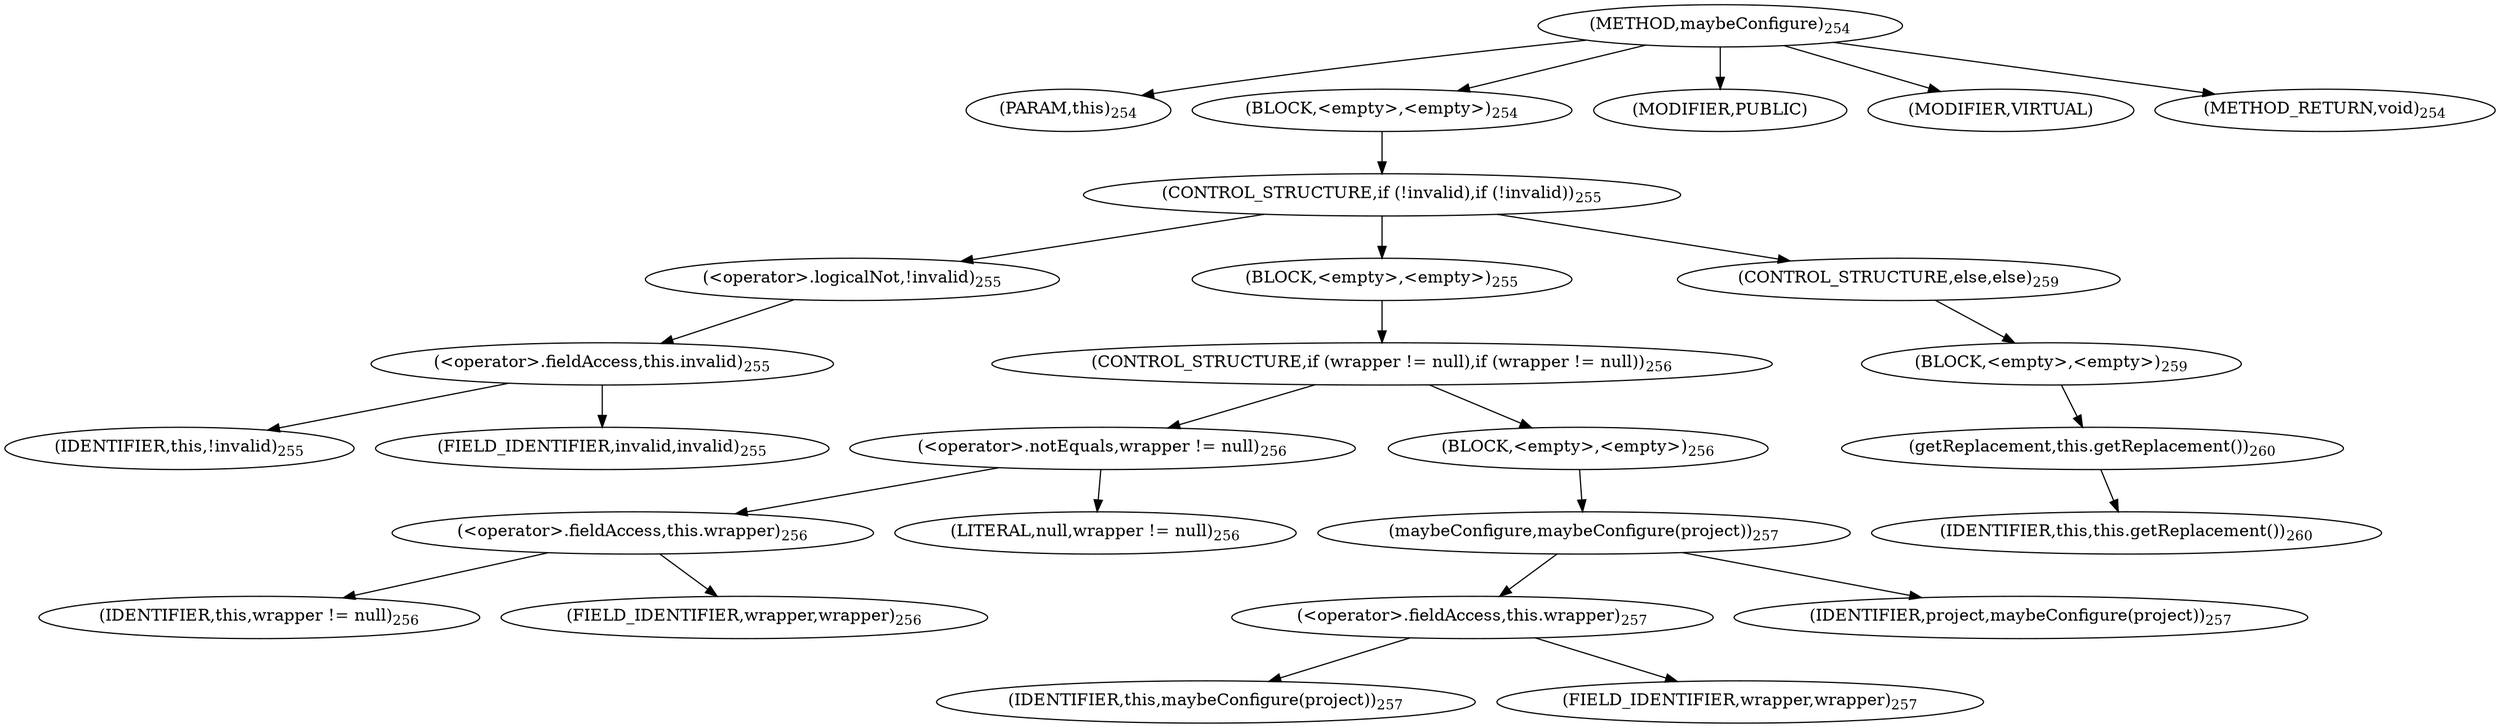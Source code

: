 digraph "maybeConfigure" {  
"253" [label = <(METHOD,maybeConfigure)<SUB>254</SUB>> ]
"17" [label = <(PARAM,this)<SUB>254</SUB>> ]
"254" [label = <(BLOCK,&lt;empty&gt;,&lt;empty&gt;)<SUB>254</SUB>> ]
"255" [label = <(CONTROL_STRUCTURE,if (!invalid),if (!invalid))<SUB>255</SUB>> ]
"256" [label = <(&lt;operator&gt;.logicalNot,!invalid)<SUB>255</SUB>> ]
"257" [label = <(&lt;operator&gt;.fieldAccess,this.invalid)<SUB>255</SUB>> ]
"258" [label = <(IDENTIFIER,this,!invalid)<SUB>255</SUB>> ]
"259" [label = <(FIELD_IDENTIFIER,invalid,invalid)<SUB>255</SUB>> ]
"260" [label = <(BLOCK,&lt;empty&gt;,&lt;empty&gt;)<SUB>255</SUB>> ]
"261" [label = <(CONTROL_STRUCTURE,if (wrapper != null),if (wrapper != null))<SUB>256</SUB>> ]
"262" [label = <(&lt;operator&gt;.notEquals,wrapper != null)<SUB>256</SUB>> ]
"263" [label = <(&lt;operator&gt;.fieldAccess,this.wrapper)<SUB>256</SUB>> ]
"264" [label = <(IDENTIFIER,this,wrapper != null)<SUB>256</SUB>> ]
"265" [label = <(FIELD_IDENTIFIER,wrapper,wrapper)<SUB>256</SUB>> ]
"266" [label = <(LITERAL,null,wrapper != null)<SUB>256</SUB>> ]
"267" [label = <(BLOCK,&lt;empty&gt;,&lt;empty&gt;)<SUB>256</SUB>> ]
"268" [label = <(maybeConfigure,maybeConfigure(project))<SUB>257</SUB>> ]
"269" [label = <(&lt;operator&gt;.fieldAccess,this.wrapper)<SUB>257</SUB>> ]
"270" [label = <(IDENTIFIER,this,maybeConfigure(project))<SUB>257</SUB>> ]
"271" [label = <(FIELD_IDENTIFIER,wrapper,wrapper)<SUB>257</SUB>> ]
"272" [label = <(IDENTIFIER,project,maybeConfigure(project))<SUB>257</SUB>> ]
"273" [label = <(CONTROL_STRUCTURE,else,else)<SUB>259</SUB>> ]
"274" [label = <(BLOCK,&lt;empty&gt;,&lt;empty&gt;)<SUB>259</SUB>> ]
"275" [label = <(getReplacement,this.getReplacement())<SUB>260</SUB>> ]
"16" [label = <(IDENTIFIER,this,this.getReplacement())<SUB>260</SUB>> ]
"276" [label = <(MODIFIER,PUBLIC)> ]
"277" [label = <(MODIFIER,VIRTUAL)> ]
"278" [label = <(METHOD_RETURN,void)<SUB>254</SUB>> ]
  "253" -> "17" 
  "253" -> "254" 
  "253" -> "276" 
  "253" -> "277" 
  "253" -> "278" 
  "254" -> "255" 
  "255" -> "256" 
  "255" -> "260" 
  "255" -> "273" 
  "256" -> "257" 
  "257" -> "258" 
  "257" -> "259" 
  "260" -> "261" 
  "261" -> "262" 
  "261" -> "267" 
  "262" -> "263" 
  "262" -> "266" 
  "263" -> "264" 
  "263" -> "265" 
  "267" -> "268" 
  "268" -> "269" 
  "268" -> "272" 
  "269" -> "270" 
  "269" -> "271" 
  "273" -> "274" 
  "274" -> "275" 
  "275" -> "16" 
}
